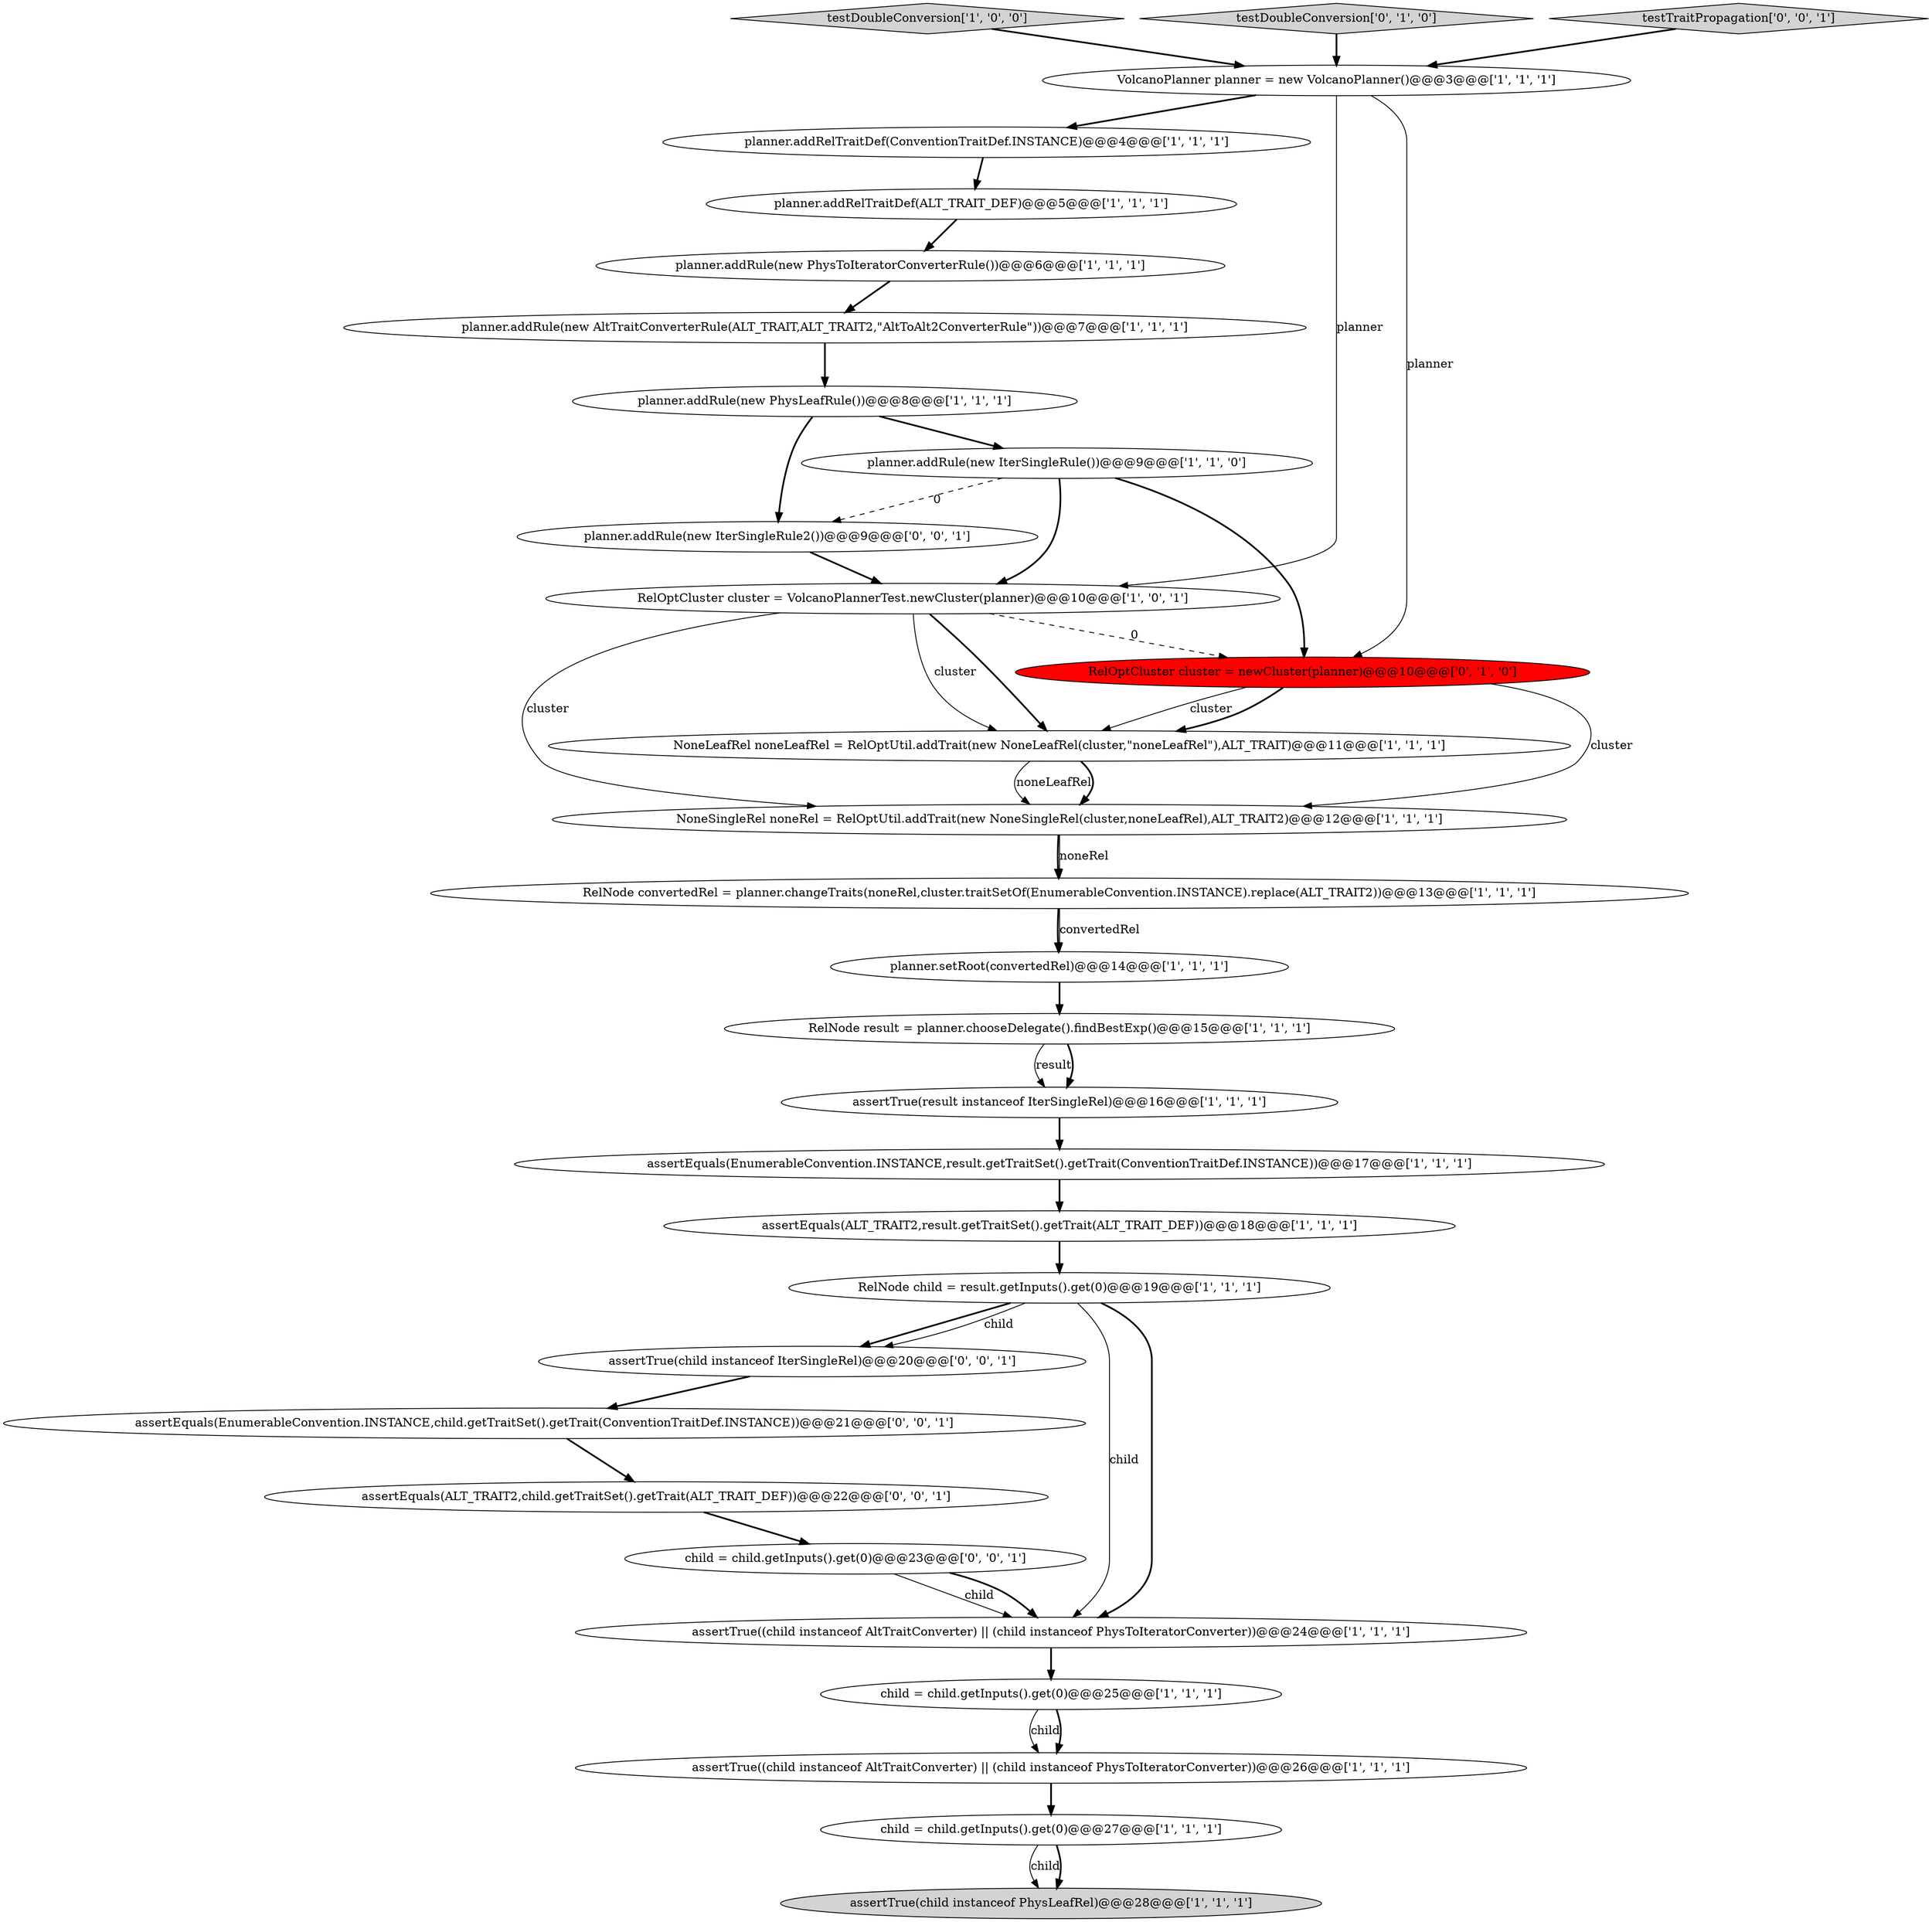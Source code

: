 digraph {
1 [style = filled, label = "planner.addRule(new AltTraitConverterRule(ALT_TRAIT,ALT_TRAIT2,\"AltToAlt2ConverterRule\"))@@@7@@@['1', '1', '1']", fillcolor = white, shape = ellipse image = "AAA0AAABBB1BBB"];
6 [style = filled, label = "testDoubleConversion['1', '0', '0']", fillcolor = lightgray, shape = diamond image = "AAA0AAABBB1BBB"];
11 [style = filled, label = "assertTrue((child instanceof AltTraitConverter) || (child instanceof PhysToIteratorConverter))@@@26@@@['1', '1', '1']", fillcolor = white, shape = ellipse image = "AAA0AAABBB1BBB"];
30 [style = filled, label = "child = child.getInputs().get(0)@@@23@@@['0', '0', '1']", fillcolor = white, shape = ellipse image = "AAA0AAABBB3BBB"];
12 [style = filled, label = "assertEquals(EnumerableConvention.INSTANCE,result.getTraitSet().getTrait(ConventionTraitDef.INSTANCE))@@@17@@@['1', '1', '1']", fillcolor = white, shape = ellipse image = "AAA0AAABBB1BBB"];
25 [style = filled, label = "planner.addRule(new IterSingleRule2())@@@9@@@['0', '0', '1']", fillcolor = white, shape = ellipse image = "AAA0AAABBB3BBB"];
8 [style = filled, label = "VolcanoPlanner planner = new VolcanoPlanner()@@@3@@@['1', '1', '1']", fillcolor = white, shape = ellipse image = "AAA0AAABBB1BBB"];
3 [style = filled, label = "planner.addRelTraitDef(ConventionTraitDef.INSTANCE)@@@4@@@['1', '1', '1']", fillcolor = white, shape = ellipse image = "AAA0AAABBB1BBB"];
17 [style = filled, label = "RelNode child = result.getInputs().get(0)@@@19@@@['1', '1', '1']", fillcolor = white, shape = ellipse image = "AAA0AAABBB1BBB"];
18 [style = filled, label = "planner.setRoot(convertedRel)@@@14@@@['1', '1', '1']", fillcolor = white, shape = ellipse image = "AAA0AAABBB1BBB"];
24 [style = filled, label = "RelOptCluster cluster = newCluster(planner)@@@10@@@['0', '1', '0']", fillcolor = red, shape = ellipse image = "AAA1AAABBB2BBB"];
16 [style = filled, label = "assertTrue((child instanceof AltTraitConverter) || (child instanceof PhysToIteratorConverter))@@@24@@@['1', '1', '1']", fillcolor = white, shape = ellipse image = "AAA0AAABBB1BBB"];
23 [style = filled, label = "testDoubleConversion['0', '1', '0']", fillcolor = lightgray, shape = diamond image = "AAA0AAABBB2BBB"];
19 [style = filled, label = "RelNode result = planner.chooseDelegate().findBestExp()@@@15@@@['1', '1', '1']", fillcolor = white, shape = ellipse image = "AAA0AAABBB1BBB"];
4 [style = filled, label = "RelNode convertedRel = planner.changeTraits(noneRel,cluster.traitSetOf(EnumerableConvention.INSTANCE).replace(ALT_TRAIT2))@@@13@@@['1', '1', '1']", fillcolor = white, shape = ellipse image = "AAA0AAABBB1BBB"];
13 [style = filled, label = "NoneLeafRel noneLeafRel = RelOptUtil.addTrait(new NoneLeafRel(cluster,\"noneLeafRel\"),ALT_TRAIT)@@@11@@@['1', '1', '1']", fillcolor = white, shape = ellipse image = "AAA0AAABBB1BBB"];
29 [style = filled, label = "testTraitPropagation['0', '0', '1']", fillcolor = lightgray, shape = diamond image = "AAA0AAABBB3BBB"];
27 [style = filled, label = "assertTrue(child instanceof IterSingleRel)@@@20@@@['0', '0', '1']", fillcolor = white, shape = ellipse image = "AAA0AAABBB3BBB"];
0 [style = filled, label = "planner.addRelTraitDef(ALT_TRAIT_DEF)@@@5@@@['1', '1', '1']", fillcolor = white, shape = ellipse image = "AAA0AAABBB1BBB"];
10 [style = filled, label = "child = child.getInputs().get(0)@@@25@@@['1', '1', '1']", fillcolor = white, shape = ellipse image = "AAA0AAABBB1BBB"];
28 [style = filled, label = "assertEquals(EnumerableConvention.INSTANCE,child.getTraitSet().getTrait(ConventionTraitDef.INSTANCE))@@@21@@@['0', '0', '1']", fillcolor = white, shape = ellipse image = "AAA0AAABBB3BBB"];
21 [style = filled, label = "planner.addRule(new IterSingleRule())@@@9@@@['1', '1', '0']", fillcolor = white, shape = ellipse image = "AAA0AAABBB1BBB"];
26 [style = filled, label = "assertEquals(ALT_TRAIT2,child.getTraitSet().getTrait(ALT_TRAIT_DEF))@@@22@@@['0', '0', '1']", fillcolor = white, shape = ellipse image = "AAA0AAABBB3BBB"];
2 [style = filled, label = "assertEquals(ALT_TRAIT2,result.getTraitSet().getTrait(ALT_TRAIT_DEF))@@@18@@@['1', '1', '1']", fillcolor = white, shape = ellipse image = "AAA0AAABBB1BBB"];
20 [style = filled, label = "planner.addRule(new PhysLeafRule())@@@8@@@['1', '1', '1']", fillcolor = white, shape = ellipse image = "AAA0AAABBB1BBB"];
5 [style = filled, label = "assertTrue(child instanceof PhysLeafRel)@@@28@@@['1', '1', '1']", fillcolor = lightgray, shape = ellipse image = "AAA0AAABBB1BBB"];
9 [style = filled, label = "planner.addRule(new PhysToIteratorConverterRule())@@@6@@@['1', '1', '1']", fillcolor = white, shape = ellipse image = "AAA0AAABBB1BBB"];
22 [style = filled, label = "RelOptCluster cluster = VolcanoPlannerTest.newCluster(planner)@@@10@@@['1', '0', '1']", fillcolor = white, shape = ellipse image = "AAA0AAABBB1BBB"];
14 [style = filled, label = "assertTrue(result instanceof IterSingleRel)@@@16@@@['1', '1', '1']", fillcolor = white, shape = ellipse image = "AAA0AAABBB1BBB"];
7 [style = filled, label = "NoneSingleRel noneRel = RelOptUtil.addTrait(new NoneSingleRel(cluster,noneLeafRel),ALT_TRAIT2)@@@12@@@['1', '1', '1']", fillcolor = white, shape = ellipse image = "AAA0AAABBB1BBB"];
15 [style = filled, label = "child = child.getInputs().get(0)@@@27@@@['1', '1', '1']", fillcolor = white, shape = ellipse image = "AAA0AAABBB1BBB"];
2->17 [style = bold, label=""];
29->8 [style = bold, label=""];
0->9 [style = bold, label=""];
24->13 [style = solid, label="cluster"];
25->22 [style = bold, label=""];
16->10 [style = bold, label=""];
30->16 [style = solid, label="child"];
27->28 [style = bold, label=""];
8->3 [style = bold, label=""];
15->5 [style = solid, label="child"];
18->19 [style = bold, label=""];
1->20 [style = bold, label=""];
22->7 [style = solid, label="cluster"];
28->26 [style = bold, label=""];
22->13 [style = solid, label="cluster"];
4->18 [style = bold, label=""];
21->24 [style = bold, label=""];
4->18 [style = solid, label="convertedRel"];
7->4 [style = bold, label=""];
23->8 [style = bold, label=""];
20->25 [style = bold, label=""];
10->11 [style = solid, label="child"];
11->15 [style = bold, label=""];
15->5 [style = bold, label=""];
3->0 [style = bold, label=""];
22->24 [style = dashed, label="0"];
26->30 [style = bold, label=""];
17->16 [style = solid, label="child"];
20->21 [style = bold, label=""];
13->7 [style = solid, label="noneLeafRel"];
19->14 [style = solid, label="result"];
12->2 [style = bold, label=""];
19->14 [style = bold, label=""];
24->7 [style = solid, label="cluster"];
21->22 [style = bold, label=""];
13->7 [style = bold, label=""];
14->12 [style = bold, label=""];
6->8 [style = bold, label=""];
8->22 [style = solid, label="planner"];
7->4 [style = solid, label="noneRel"];
21->25 [style = dashed, label="0"];
17->27 [style = bold, label=""];
8->24 [style = solid, label="planner"];
9->1 [style = bold, label=""];
30->16 [style = bold, label=""];
17->27 [style = solid, label="child"];
22->13 [style = bold, label=""];
17->16 [style = bold, label=""];
24->13 [style = bold, label=""];
10->11 [style = bold, label=""];
}
